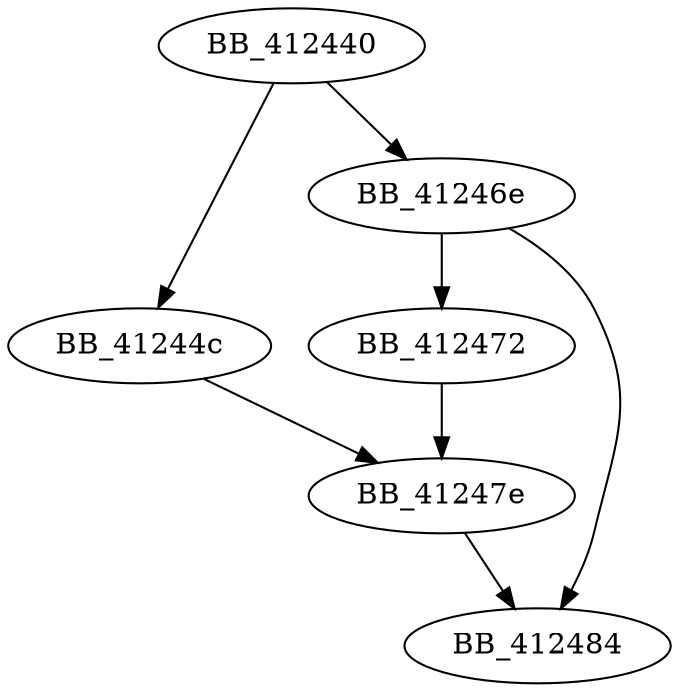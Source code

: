 DiGraph sub_412440{
BB_412440->BB_41244c
BB_412440->BB_41246e
BB_41244c->BB_41247e
BB_41246e->BB_412472
BB_41246e->BB_412484
BB_412472->BB_41247e
BB_41247e->BB_412484
}

